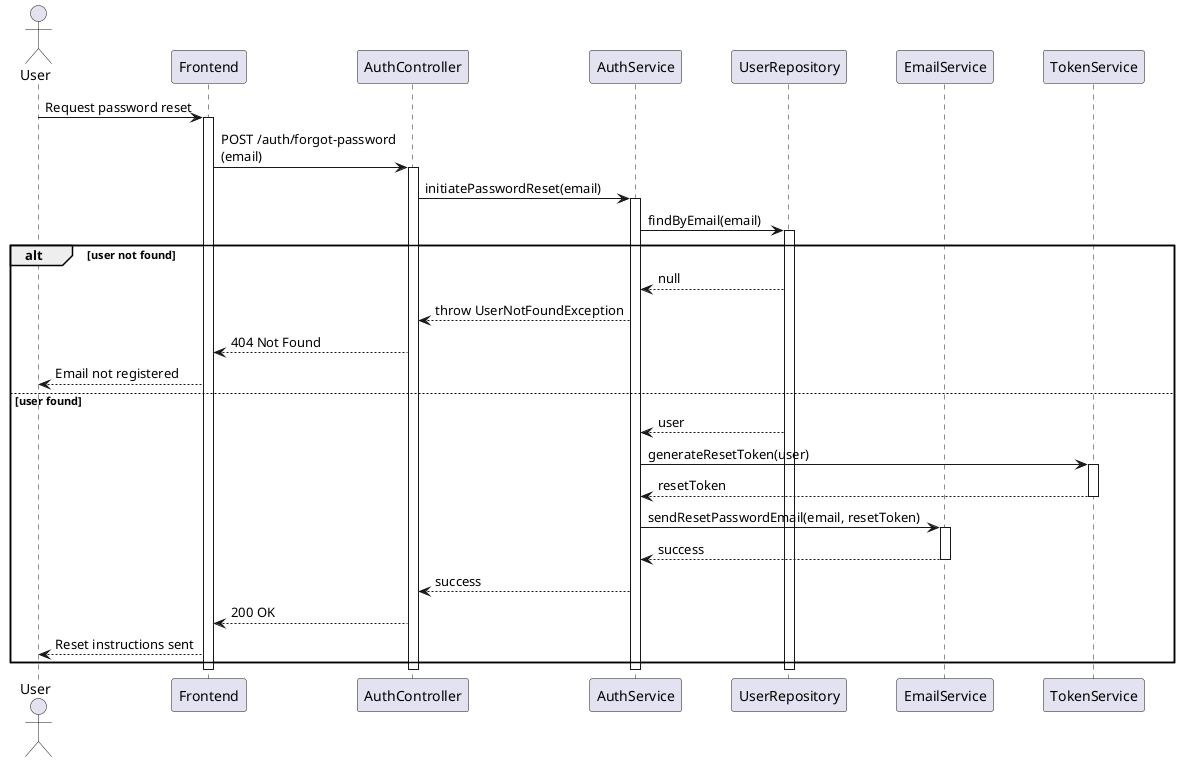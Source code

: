 @startuml Password Reset Sequence

skinparam ParticipantPadding 20
skinparam BoxPadding 10
skinparam SequenceGroupBodyBackgroundColor transparent

actor User
participant "Frontend" as UI
participant AuthController
participant AuthService
participant UserRepository
participant EmailService
participant TokenService

User -> UI: Request password reset
activate UI

UI -> AuthController: POST /auth/forgot-password\n(email)
activate AuthController

AuthController -> AuthService: initiatePasswordReset(email)
activate AuthService

AuthService -> UserRepository: findByEmail(email)
activate UserRepository

alt user not found
    UserRepository --> AuthService: null
    AuthService --> AuthController: throw UserNotFoundException
    AuthController --> UI: 404 Not Found
    UI --> User: Email not registered
else user found
    UserRepository --> AuthService: user
    
    AuthService -> TokenService: generateResetToken(user)
    activate TokenService
    TokenService --> AuthService: resetToken
    deactivate TokenService
    
    AuthService -> EmailService: sendResetPasswordEmail(email, resetToken)
    activate EmailService
    EmailService --> AuthService: success
    deactivate EmailService
    
    AuthService --> AuthController: success
    AuthController --> UI: 200 OK
    UI --> User: Reset instructions sent
end

deactivate UserRepository
deactivate AuthService
deactivate AuthController
deactivate UI

@enduml 